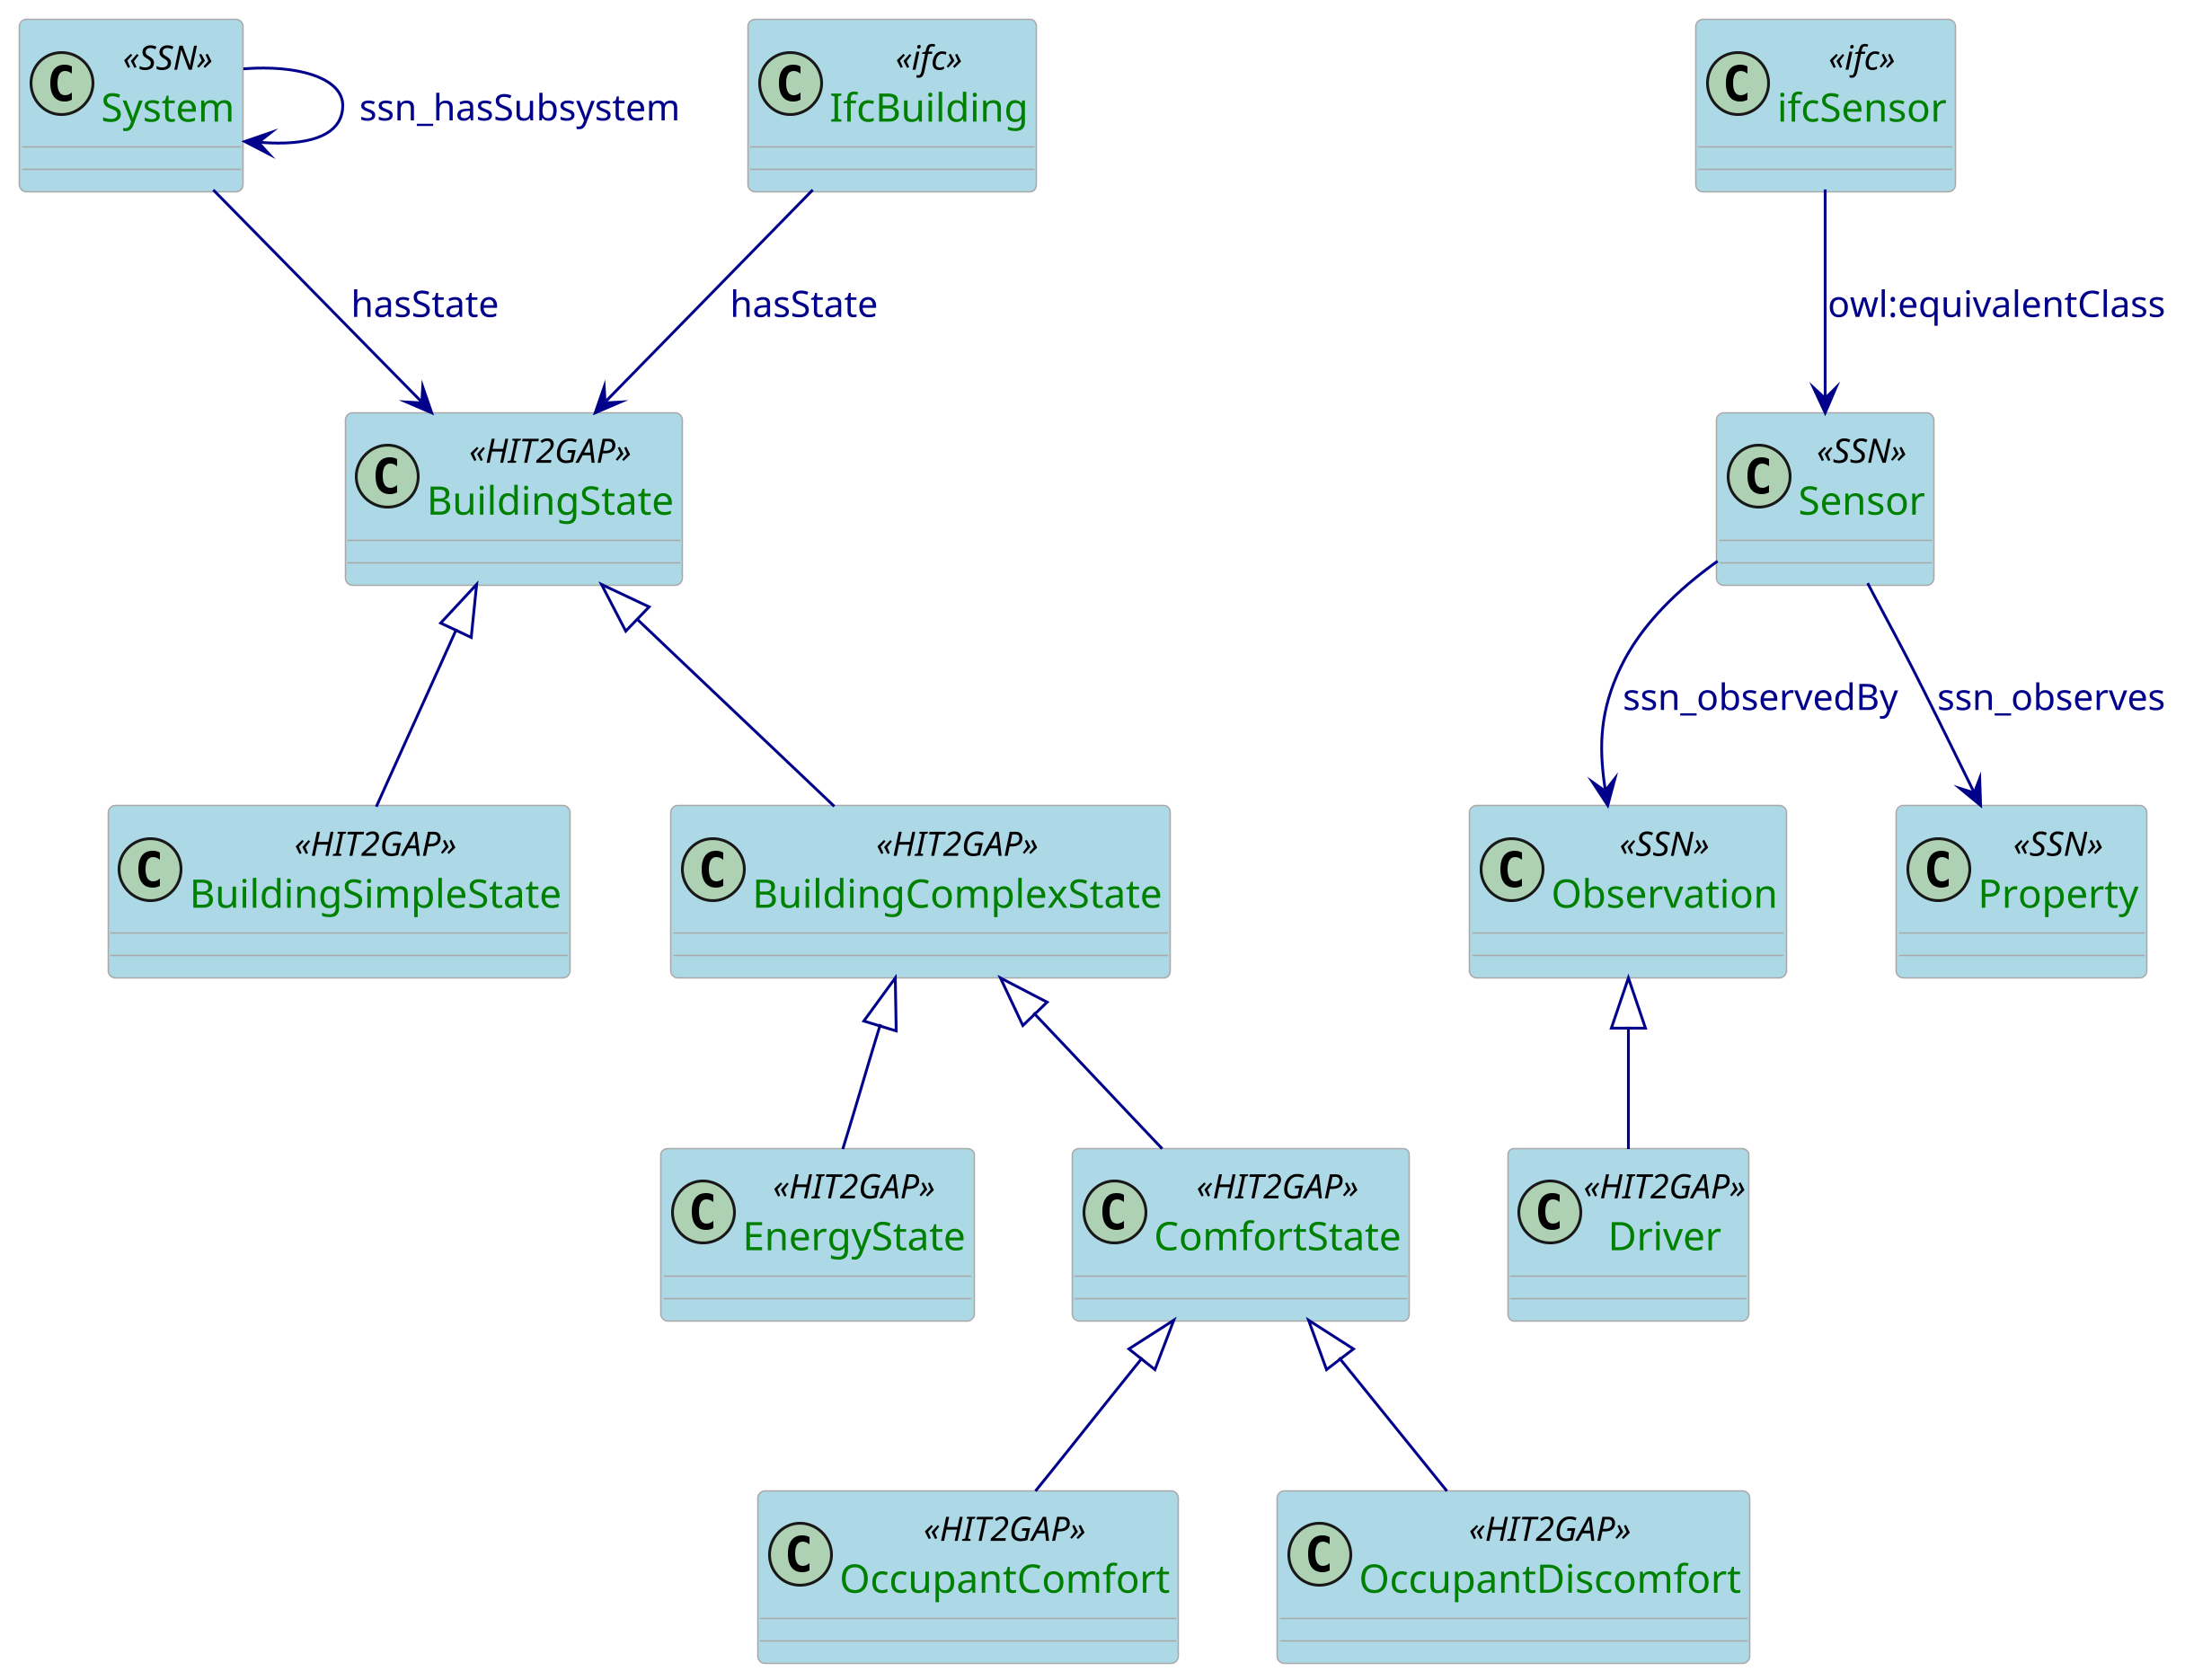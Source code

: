 @startuml

skinparam class {
  ArrowColor DarkBlue
  ArrowFontColor DarkBlue
  BackgroundColor LightBlue
  BorderColor DarkGrey
}
skinparam dpi 300
skinparam stereotypeCBackgroundColor Wheat
skinparam classAttributeFontColor  Green

class System <<SSN>>{

}

class BuildingState <<HIT2GAP>>{

}

class BuildingSimpleState <<HIT2GAP>>{

}

class BuildingComplexState <<HIT2GAP>>{

}

class EnergyState <<HIT2GAP>>{

}

class ComfortState <<HIT2GAP>>{

}

class OccupantComfort <<HIT2GAP>>{

}

class OccupantDiscomfort <<HIT2GAP>>{

}
class Driver <<HIT2GAP>>{

}

class Observation <<SSN>>{

}

class Property <<SSN>> {

}

class Sensor <<SSN>>

class IfcBuilding <<ifc>>
class ifcSensor <<ifc>>

IfcBuilding --> BuildingState:hasState
System --> BuildingState: hasState
BuildingState <|-- BuildingSimpleState
BuildingState <|-- BuildingComplexState
BuildingComplexState <|-- EnergyState
BuildingComplexState <|-- ComfortState
ComfortState <|-- OccupantComfort
ComfortState <|-- OccupantDiscomfort
System --> System:ssn_hasSubsystem
Sensor --> Observation:ssn_observedBy
Sensor --> Property:ssn_observes
ifcSensor --> Sensor: owl:equivalentClass

Observation <|-- Driver

@enduml
